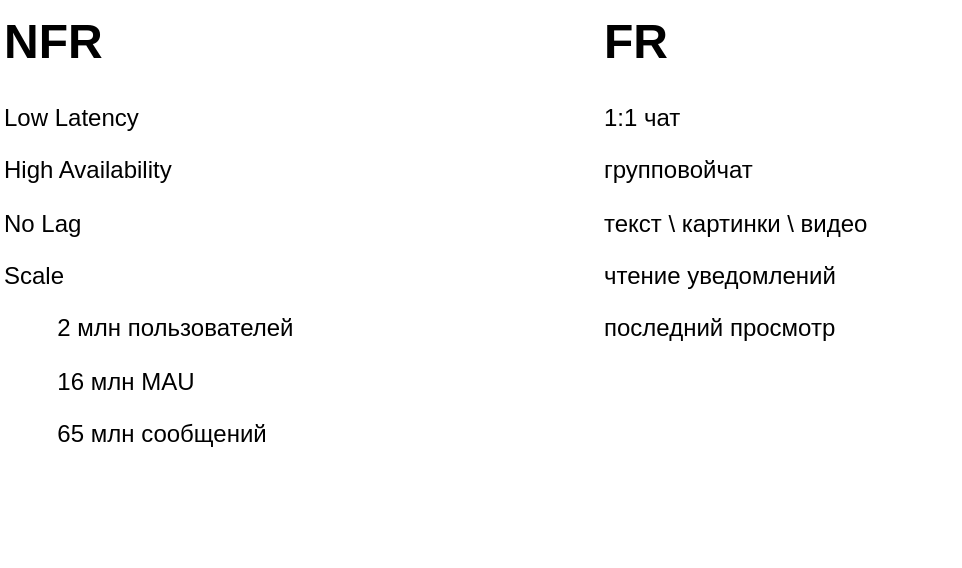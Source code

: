 <mxfile version="28.0.6" pages="3">
  <diagram name="Требования" id="YBXd4IOUc2_DfyveqcFs">
    <mxGraphModel dx="777" dy="482" grid="1" gridSize="10" guides="1" tooltips="1" connect="1" arrows="1" fold="1" page="1" pageScale="1" pageWidth="827" pageHeight="1169" math="0" shadow="0">
      <root>
        <mxCell id="0" />
        <mxCell id="1" parent="0" />
        <mxCell id="nKMEFq8FLVlC6uLXKZMd-1" value="&lt;h1 style=&quot;margin-top: 0px;&quot;&gt;FR&lt;/h1&gt;&lt;p&gt;1:1 чат&lt;/p&gt;&lt;p&gt;групповойчат&lt;/p&gt;&lt;p&gt;текст \ картинки \ видео&lt;/p&gt;&lt;p&gt;чтение уведомлений&lt;/p&gt;&lt;p&gt;последний просмотр&lt;/p&gt;" style="text;html=1;whiteSpace=wrap;overflow=hidden;rounded=0;" vertex="1" parent="1">
          <mxGeometry x="480" y="120" width="180" height="180" as="geometry" />
        </mxCell>
        <mxCell id="nKMEFq8FLVlC6uLXKZMd-2" value="&lt;h1 style=&quot;margin-top: 0px;&quot;&gt;NFR&lt;/h1&gt;&lt;p&gt;Low Latency&lt;/p&gt;&lt;p&gt;High Availability&lt;/p&gt;&lt;p&gt;No Lag&lt;/p&gt;&lt;p&gt;Scale&lt;/p&gt;&lt;p&gt;&lt;span style=&quot;white-space: pre;&quot;&gt;&#x9;&lt;/span&gt;2 млн пользователей&lt;br&gt;&lt;/p&gt;&lt;p&gt;&lt;span style=&quot;white-space: pre;&quot;&gt;&#x9;&lt;/span&gt;16 млн MAU&lt;br&gt;&lt;/p&gt;&lt;p&gt;&lt;span style=&quot;white-space: pre;&quot;&gt;&#x9;&lt;/span&gt;65 млн сообщений&lt;br&gt;&lt;/p&gt;" style="text;html=1;whiteSpace=wrap;overflow=hidden;rounded=0;" vertex="1" parent="1">
          <mxGeometry x="180" y="120" width="180" height="280" as="geometry" />
        </mxCell>
      </root>
    </mxGraphModel>
  </diagram>
  <diagram id="PxCmlFHkpQky8orRqkz_" name="HL">
    <mxGraphModel dx="777" dy="1651" grid="1" gridSize="10" guides="1" tooltips="1" connect="1" arrows="1" fold="1" page="1" pageScale="1" pageWidth="827" pageHeight="1169" math="0" shadow="0">
      <root>
        <mxCell id="0" />
        <mxCell id="1" parent="0" />
        <mxCell id="Kd1nXyAYjb_mbeEn8PsD-4" value="LB" style="shape=module;align=left;spacingLeft=20;align=center;verticalAlign=top;whiteSpace=wrap;html=1;fillColor=#f8cecc;strokeColor=#b85450;" vertex="1" parent="1">
          <mxGeometry x="240" y="200" width="100" height="430" as="geometry" />
        </mxCell>
        <mxCell id="Kd1nXyAYjb_mbeEn8PsD-6" style="edgeStyle=orthogonalEdgeStyle;rounded=0;orthogonalLoop=1;jettySize=auto;html=1;exitX=0.5;exitY=0.5;exitDx=0;exitDy=0;exitPerimeter=0;startArrow=classic;startFill=1;" edge="1" parent="1" source="Kd1nXyAYjb_mbeEn8PsD-1" target="Kd1nXyAYjb_mbeEn8PsD-5">
          <mxGeometry relative="1" as="geometry" />
        </mxCell>
        <mxCell id="Kd1nXyAYjb_mbeEn8PsD-1" value="U1" style="shape=umlActor;verticalLabelPosition=bottom;verticalAlign=top;html=1;" vertex="1" parent="1">
          <mxGeometry x="120" y="180" width="30" height="60" as="geometry" />
        </mxCell>
        <mxCell id="Kd1nXyAYjb_mbeEn8PsD-9" style="edgeStyle=orthogonalEdgeStyle;rounded=0;orthogonalLoop=1;jettySize=auto;html=1;exitX=0.5;exitY=0.5;exitDx=0;exitDy=0;exitPerimeter=0;startArrow=classic;startFill=1;" edge="1" parent="1" source="Kd1nXyAYjb_mbeEn8PsD-2" target="Kd1nXyAYjb_mbeEn8PsD-7">
          <mxGeometry relative="1" as="geometry" />
        </mxCell>
        <mxCell id="Kd1nXyAYjb_mbeEn8PsD-2" value="U2" style="shape=umlActor;verticalLabelPosition=bottom;verticalAlign=top;html=1;" vertex="1" parent="1">
          <mxGeometry x="120" y="360" width="30" height="60" as="geometry" />
        </mxCell>
        <mxCell id="Kd1nXyAYjb_mbeEn8PsD-3" value="U3" style="shape=umlActor;verticalLabelPosition=bottom;verticalAlign=top;html=1;" vertex="1" parent="1">
          <mxGeometry x="120" y="493" width="30" height="60" as="geometry" />
        </mxCell>
        <mxCell id="Kd1nXyAYjb_mbeEn8PsD-11" style="edgeStyle=orthogonalEdgeStyle;rounded=0;orthogonalLoop=1;jettySize=auto;html=1;startArrow=classic;startFill=1;" edge="1" parent="1" source="Kd1nXyAYjb_mbeEn8PsD-5" target="Kd1nXyAYjb_mbeEn8PsD-7">
          <mxGeometry relative="1" as="geometry" />
        </mxCell>
        <mxCell id="Kd1nXyAYjb_mbeEn8PsD-5" value="WebSocket handler 1" style="shape=module;align=left;spacingLeft=20;align=center;verticalAlign=top;whiteSpace=wrap;html=1;fillColor=#dae8fc;strokeColor=#6c8ebf;" vertex="1" parent="1">
          <mxGeometry x="400" y="225" width="100" height="50" as="geometry" />
        </mxCell>
        <mxCell id="Kd1nXyAYjb_mbeEn8PsD-12" style="edgeStyle=orthogonalEdgeStyle;rounded=0;orthogonalLoop=1;jettySize=auto;html=1;startArrow=classic;startFill=1;" edge="1" parent="1" source="Kd1nXyAYjb_mbeEn8PsD-7" target="Kd1nXyAYjb_mbeEn8PsD-8">
          <mxGeometry relative="1" as="geometry" />
        </mxCell>
        <mxCell id="Kd1nXyAYjb_mbeEn8PsD-7" value="WebSocket handler 2" style="shape=module;align=left;spacingLeft=20;align=center;verticalAlign=top;whiteSpace=wrap;html=1;fillColor=#dae8fc;strokeColor=#6c8ebf;" vertex="1" parent="1">
          <mxGeometry x="400" y="365" width="100" height="50" as="geometry" />
        </mxCell>
        <mxCell id="Kd1nXyAYjb_mbeEn8PsD-8" value="WebSocket handler 3" style="shape=module;align=left;spacingLeft=20;align=center;verticalAlign=top;whiteSpace=wrap;html=1;fillColor=#dae8fc;strokeColor=#6c8ebf;" vertex="1" parent="1">
          <mxGeometry x="400" y="498" width="100" height="50" as="geometry" />
        </mxCell>
        <mxCell id="Kd1nXyAYjb_mbeEn8PsD-20" style="edgeStyle=orthogonalEdgeStyle;rounded=0;orthogonalLoop=1;jettySize=auto;html=1;startArrow=classic;startFill=1;" edge="1" parent="1" source="Kd1nXyAYjb_mbeEn8PsD-13" target="Kd1nXyAYjb_mbeEn8PsD-16">
          <mxGeometry relative="1" as="geometry" />
        </mxCell>
        <mxCell id="Kd1nXyAYjb_mbeEn8PsD-13" value="LB" style="shape=module;align=left;spacingLeft=20;align=center;verticalAlign=top;whiteSpace=wrap;html=1;fillColor=#f8cecc;strokeColor=#b85450;" vertex="1" parent="1">
          <mxGeometry x="550" y="200" width="100" height="430" as="geometry" />
        </mxCell>
        <mxCell id="Kd1nXyAYjb_mbeEn8PsD-14" value="U1:U2:m1" style="text;html=1;align=center;verticalAlign=middle;whiteSpace=wrap;rounded=0;" vertex="1" parent="1">
          <mxGeometry x="105" y="260" width="60" height="40" as="geometry" />
        </mxCell>
        <mxCell id="Kd1nXyAYjb_mbeEn8PsD-15" value="&lt;h1 style=&quot;margin-top: 0px;&quot;&gt;WebSocket handler&lt;/h1&gt;&lt;p&gt;Каждая машина имеет 65000 портов, значит может обрабатывать 65000 активных соединений - 5000 на другие нужды&lt;/p&gt;&lt;p&gt;Эти сервисы географически распределены и пользователи подключаются к серверу, который ближе к ним, чтобы имет минимальную задержку&lt;/p&gt;&lt;p&gt;&lt;span style=&quot;text-align: center;&quot;&gt;Пользователь отправлет U1:U2:m1&amp;nbsp;&lt;/span&gt;&lt;span style=&quot;background-color: transparent;&quot;&gt;WebSocket handler получает и параллельно:&lt;/span&gt;&lt;/p&gt;&lt;p&gt;&lt;/p&gt;&lt;ul&gt;&lt;li&gt;&lt;span style=&quot;text-align: center;&quot;&gt;разговаривает с WebSocket Manager - говорит что пользователь U2 находится на&amp;nbsp;&lt;/span&gt;WebSocket handler&amp;nbsp;2&lt;/li&gt;&lt;li&gt;разговаривает с MessageService - сохраняет сообщение&lt;/li&gt;&lt;/ul&gt;&lt;p&gt;&lt;/p&gt;&lt;p style=&quot;&quot;&gt;и затем обращается к&amp;nbsp;&lt;span style=&quot;background-color: transparent; color: light-dark(rgb(0, 0, 0), rgb(255, 255, 255));&quot;&gt;WebSocket handler&amp;nbsp;2 и говорит, что для U2 есть сообщение&lt;/span&gt;&lt;/p&gt;&lt;p style=&quot;&quot;&gt;WebSocket handler&amp;nbsp;2 будучи соединенным с U2 отправляет ему сообщение&lt;span style=&quot;background-color: transparent; color: light-dark(rgb(0, 0, 0), rgb(255, 255, 255));&quot;&gt;&lt;/span&gt;&lt;/p&gt;&lt;p style=&quot;&quot;&gt;Если не соеденен с U2 говорит, что он оффлайн.&lt;/p&gt;&lt;p style=&quot;&quot;&gt;&lt;span style=&quot;background-color: transparent; color: light-dark(rgb(0, 0, 0), rgb(255, 255, 255));&quot;&gt;Может случится 3 вещи:&lt;/span&gt;&lt;/p&gt;&lt;p style=&quot;&quot;&gt;&lt;span style=&quot;background-color: transparent; color: light-dark(rgb(0, 0, 0), rgb(255, 255, 255));&quot;&gt;1) может быть пользователь не использует активно приложение, но сообщение доставлено&lt;/span&gt;&lt;/p&gt;&lt;p style=&quot;&quot;&gt;&lt;span style=&quot;background-color: transparent; color: light-dark(rgb(0, 0, 0), rgb(255, 255, 255));&quot;&gt;2) девайс отправляет сообщение, что сообщение получил и оно прочитано -&amp;nbsp;&lt;/span&gt;&lt;span style=&quot;background-color: transparent; color: light-dark(rgb(0, 0, 0), rgb(255, 255, 255));&quot;&gt;WebSocket handler 1 уходит подтверждение&lt;/span&gt;&lt;/p&gt;&lt;p style=&quot;&quot;&gt;&lt;span style=&quot;background-color: transparent; color: light-dark(rgb(0, 0, 0), rgb(255, 255, 255));&quot;&gt;Каждая машина может отлавливать две вещи:&lt;/span&gt;&lt;/p&gt;&lt;p style=&quot;&quot;&gt;&lt;span style=&quot;background-color: transparent; color: light-dark(rgb(0, 0, 0), rgb(255, 255, 255));&quot;&gt;1) список пользователейподключенных к ней. Если пользователи в одном хэндлере, то WebSocketManager вызываться не будет&lt;/span&gt;&lt;/p&gt;&lt;p style=&quot;&quot;&gt;&lt;span style=&quot;background-color: transparent; color: light-dark(rgb(0, 0, 0), rgb(255, 255, 255));&quot;&gt;2) на короткий интервал времени 10-30 сек данные о соединениях пользователей кэшируются и также не требуется обращения к&amp;nbsp;&lt;/span&gt;&lt;span style=&quot;background-color: transparent; color: light-dark(rgb(0, 0, 0), rgb(255, 255, 255));&quot;&gt;WebSocketManager&lt;/span&gt;&lt;/p&gt;&lt;p style=&quot;&quot;&gt;&lt;span style=&quot;background-color: transparent; color: light-dark(rgb(0, 0, 0), rgb(255, 255, 255));&quot;&gt;&lt;br&gt;&lt;/span&gt;&lt;/p&gt;" style="text;html=1;whiteSpace=wrap;overflow=hidden;rounded=0;" vertex="1" parent="1">
          <mxGeometry x="180" y="640" width="380" height="590" as="geometry" />
        </mxCell>
        <mxCell id="Kd1nXyAYjb_mbeEn8PsD-23" style="edgeStyle=orthogonalEdgeStyle;rounded=0;orthogonalLoop=1;jettySize=auto;html=1;exitX=1;exitY=0.5;exitDx=0;exitDy=0;startArrow=classic;startFill=1;" edge="1" parent="1" source="Kd1nXyAYjb_mbeEn8PsD-16" target="Kd1nXyAYjb_mbeEn8PsD-22">
          <mxGeometry relative="1" as="geometry" />
        </mxCell>
        <mxCell id="Kd1nXyAYjb_mbeEn8PsD-16" value="WebSocket Manager" style="shape=module;align=left;spacingLeft=20;align=center;verticalAlign=top;whiteSpace=wrap;html=1;fillColor=#dae8fc;strokeColor=#6c8ebf;" vertex="1" parent="1">
          <mxGeometry x="700" y="390" width="100" height="50" as="geometry" />
        </mxCell>
        <mxCell id="Kd1nXyAYjb_mbeEn8PsD-17" style="edgeStyle=orthogonalEdgeStyle;rounded=0;orthogonalLoop=1;jettySize=auto;html=1;exitX=1;exitY=0.5;exitDx=0;exitDy=0;entryX=0.099;entryY=0.115;entryDx=0;entryDy=0;entryPerimeter=0;startArrow=classic;startFill=1;" edge="1" parent="1" source="Kd1nXyAYjb_mbeEn8PsD-5" target="Kd1nXyAYjb_mbeEn8PsD-13">
          <mxGeometry relative="1" as="geometry" />
        </mxCell>
        <mxCell id="Kd1nXyAYjb_mbeEn8PsD-18" style="edgeStyle=orthogonalEdgeStyle;rounded=0;orthogonalLoop=1;jettySize=auto;html=1;exitX=1;exitY=0.5;exitDx=0;exitDy=0;entryX=0.099;entryY=0.444;entryDx=0;entryDy=0;entryPerimeter=0;startArrow=classic;startFill=1;" edge="1" parent="1" source="Kd1nXyAYjb_mbeEn8PsD-7" target="Kd1nXyAYjb_mbeEn8PsD-13">
          <mxGeometry relative="1" as="geometry" />
        </mxCell>
        <mxCell id="Kd1nXyAYjb_mbeEn8PsD-19" style="edgeStyle=orthogonalEdgeStyle;rounded=0;orthogonalLoop=1;jettySize=auto;html=1;exitX=1;exitY=0.5;exitDx=0;exitDy=0;entryX=0;entryY=0.75;entryDx=10;entryDy=0;entryPerimeter=0;startArrow=classic;startFill=1;" edge="1" parent="1" source="Kd1nXyAYjb_mbeEn8PsD-8" target="Kd1nXyAYjb_mbeEn8PsD-13">
          <mxGeometry relative="1" as="geometry" />
        </mxCell>
        <mxCell id="Kd1nXyAYjb_mbeEn8PsD-21" value="&lt;h1 style=&quot;margin-top: 0px;&quot;&gt;WebSocket Manager&lt;/h1&gt;&lt;p&gt;Это репозиторий фактов, что конкретное устройство сейчас подключилось&amp;nbsp;&lt;/p&gt;&lt;p&gt;Он сделан на базе Redis&lt;/p&gt;" style="text;html=1;whiteSpace=wrap;overflow=hidden;rounded=0;" vertex="1" parent="1">
          <mxGeometry x="633.5" y="760" width="233" height="200" as="geometry" />
        </mxCell>
        <mxCell id="Kd1nXyAYjb_mbeEn8PsD-22" value="Redis" style="shape=module;align=left;spacingLeft=20;align=center;verticalAlign=top;whiteSpace=wrap;html=1;fillColor=#f8cecc;strokeColor=#b85450;" vertex="1" parent="1">
          <mxGeometry x="880" y="390" width="100" height="50" as="geometry" />
        </mxCell>
        <mxCell id="Kd1nXyAYjb_mbeEn8PsD-26" style="edgeStyle=orthogonalEdgeStyle;rounded=0;orthogonalLoop=1;jettySize=auto;html=1;entryX=1;entryY=0.75;entryDx=0;entryDy=0;startArrow=classic;startFill=1;" edge="1" parent="1" source="Kd1nXyAYjb_mbeEn8PsD-25" target="Kd1nXyAYjb_mbeEn8PsD-13">
          <mxGeometry relative="1" as="geometry" />
        </mxCell>
        <mxCell id="Kd1nXyAYjb_mbeEn8PsD-29" style="edgeStyle=orthogonalEdgeStyle;rounded=0;orthogonalLoop=1;jettySize=auto;html=1;exitX=1;exitY=0.5;exitDx=0;exitDy=0;startArrow=classic;startFill=1;" edge="1" parent="1" source="Kd1nXyAYjb_mbeEn8PsD-25" target="Kd1nXyAYjb_mbeEn8PsD-28">
          <mxGeometry relative="1" as="geometry" />
        </mxCell>
        <mxCell id="Kd1nXyAYjb_mbeEn8PsD-25" value="&lt;span style=&quot;text-align: left;&quot;&gt;Message&lt;/span&gt;&lt;div&gt;&lt;span style=&quot;text-align: left;&quot;&gt;Service&lt;/span&gt;&lt;/div&gt;" style="shape=module;align=left;spacingLeft=20;align=center;verticalAlign=top;whiteSpace=wrap;html=1;fillColor=#dae8fc;strokeColor=#6c8ebf;" vertex="1" parent="1">
          <mxGeometry x="700" y="497" width="100" height="50" as="geometry" />
        </mxCell>
        <mxCell id="Kd1nXyAYjb_mbeEn8PsD-27" value="&lt;h1 style=&quot;margin-top: 0px;&quot;&gt;Message&lt;/h1&gt;&lt;h1 style=&quot;margin-top: 0px;&quot;&gt;&lt;span style=&quot;background-color: transparent;&quot;&gt;Service&lt;/span&gt;&lt;/h1&gt;&lt;p&gt;Репозиторий всехсообщений в системе&lt;/p&gt;&lt;p&gt;getMessage(messageId)&lt;/p&gt;&lt;p&gt;getMessage(другие Id)&lt;/p&gt;&lt;p&gt;различные фильтры&lt;/p&gt;&lt;p&gt;если мы хотим получить непрочитанные сообщения данным пользователем, то обращаемся к этому сервису&lt;/p&gt;&lt;p&gt;Есть два подхода:&lt;/p&gt;&lt;p&gt;как в Facebook - хранить все сообщения&amp;nbsp;&lt;/p&gt;&lt;p&gt;как в Watsapp - хранить только недоставленные сообщения&amp;nbsp;&lt;span style=&quot;background-color: transparent; color: light-dark(rgb(0, 0, 0), rgb(255, 255, 255));&quot;&gt;(в это случае касандра не очень хороший выбор, потому что надо будет из нее удалять сообщения)&lt;/span&gt;&lt;/p&gt;" style="text;html=1;whiteSpace=wrap;overflow=hidden;rounded=0;" vertex="1" parent="1">
          <mxGeometry x="900" y="760" width="380" height="350" as="geometry" />
        </mxCell>
        <mxCell id="Kd1nXyAYjb_mbeEn8PsD-28" value="Cassandra" style="shape=module;align=left;spacingLeft=20;align=center;verticalAlign=top;whiteSpace=wrap;html=1;fillColor=#f8cecc;strokeColor=#b85450;" vertex="1" parent="1">
          <mxGeometry x="880" y="497" width="100" height="50" as="geometry" />
        </mxCell>
        <mxCell id="Kd1nXyAYjb_mbeEn8PsD-40" style="edgeStyle=orthogonalEdgeStyle;rounded=0;orthogonalLoop=1;jettySize=auto;html=1;exitX=0;exitY=0;exitDx=0;exitDy=15;exitPerimeter=0;" edge="1" parent="1" source="Kd1nXyAYjb_mbeEn8PsD-30" target="Kd1nXyAYjb_mbeEn8PsD-33">
          <mxGeometry relative="1" as="geometry" />
        </mxCell>
        <mxCell id="Kd1nXyAYjb_mbeEn8PsD-43" style="edgeStyle=orthogonalEdgeStyle;rounded=0;orthogonalLoop=1;jettySize=auto;html=1;exitX=1;exitY=0.75;exitDx=0;exitDy=0;" edge="1" parent="1" source="Kd1nXyAYjb_mbeEn8PsD-30" target="Kd1nXyAYjb_mbeEn8PsD-42">
          <mxGeometry relative="1" as="geometry" />
        </mxCell>
        <mxCell id="Kd1nXyAYjb_mbeEn8PsD-30" value="Kafka" style="shape=module;align=left;spacingLeft=20;align=center;verticalAlign=top;whiteSpace=wrap;html=1;fillColor=#f8cecc;strokeColor=#b85450;" vertex="1" parent="1">
          <mxGeometry x="1070" y="275" width="100" height="195" as="geometry" />
        </mxCell>
        <mxCell id="Kd1nXyAYjb_mbeEn8PsD-31" value="U1:U3:m2" style="text;html=1;align=center;verticalAlign=middle;whiteSpace=wrap;rounded=0;" vertex="1" parent="1">
          <mxGeometry x="105" y="290" width="60" height="20" as="geometry" />
        </mxCell>
        <mxCell id="Kd1nXyAYjb_mbeEn8PsD-32" value="&lt;h1 style=&quot;margin-top: 0px;&quot;&gt;U1:U3:m2&lt;/h1&gt;&lt;p&gt;Пусть U3 не подключен ни к одной из машин, с ним нет коммуникации.&lt;/p&gt;&lt;p&gt;WebSocket handler 1 получает ответ что U3 не в сети.&lt;/p&gt;&lt;p&gt;Затем U3 подключается и запрашивает MessageService о непрочитанных сообщениях и получает их. Затем соединяется с U1 и теперь могут коммуницировать друг с другом.&lt;/p&gt;&lt;p&gt;Здесь могут быть потенциальные риски:&lt;/p&gt;&lt;p&gt;польователь может отправить тебе сообщение. но ты видишь драмматично&amp;nbsp;жертва обвиняет жертву в интернете - параллельные звонки.&lt;/p&gt;&lt;p&gt;Можно этот рассинхрон убрать последовательностью действий,но не рекомендуется, снизится частота обмена.&lt;/p&gt;&lt;p&gt;Лучше сохранить данные в БД на девайсе. И как появится интернет - отправить их.&lt;/p&gt;" style="text;html=1;whiteSpace=wrap;overflow=hidden;rounded=0;" vertex="1" parent="1">
          <mxGeometry x="180" y="1240" width="380" height="360" as="geometry" />
        </mxCell>
        <mxCell id="Kd1nXyAYjb_mbeEn8PsD-35" style="edgeStyle=orthogonalEdgeStyle;rounded=0;orthogonalLoop=1;jettySize=auto;html=1;entryX=0.75;entryY=0;entryDx=0;entryDy=0;" edge="1" parent="1" source="Kd1nXyAYjb_mbeEn8PsD-33" target="Kd1nXyAYjb_mbeEn8PsD-7">
          <mxGeometry relative="1" as="geometry" />
        </mxCell>
        <mxCell id="Kd1nXyAYjb_mbeEn8PsD-36" style="edgeStyle=orthogonalEdgeStyle;rounded=0;orthogonalLoop=1;jettySize=auto;html=1;exitX=0;exitY=0;exitDx=0;exitDy=15;exitPerimeter=0;entryX=0.75;entryY=1;entryDx=0;entryDy=0;" edge="1" parent="1" source="Kd1nXyAYjb_mbeEn8PsD-33" target="Kd1nXyAYjb_mbeEn8PsD-5">
          <mxGeometry relative="1" as="geometry" />
        </mxCell>
        <mxCell id="Kd1nXyAYjb_mbeEn8PsD-39" style="edgeStyle=orthogonalEdgeStyle;rounded=0;orthogonalLoop=1;jettySize=auto;html=1;startArrow=classic;startFill=1;" edge="1" parent="1" source="Kd1nXyAYjb_mbeEn8PsD-33" target="Kd1nXyAYjb_mbeEn8PsD-16">
          <mxGeometry relative="1" as="geometry" />
        </mxCell>
        <mxCell id="Kd1nXyAYjb_mbeEn8PsD-33" value="Group Message Handler" style="shape=module;align=left;spacingLeft=20;align=center;verticalAlign=top;whiteSpace=wrap;html=1;fillColor=#dae8fc;strokeColor=#6c8ebf;" vertex="1" parent="1">
          <mxGeometry x="700" y="290" width="100" height="60" as="geometry" />
        </mxCell>
        <mxCell id="Kd1nXyAYjb_mbeEn8PsD-38" style="edgeStyle=orthogonalEdgeStyle;rounded=0;orthogonalLoop=1;jettySize=auto;html=1;exitX=0.5;exitY=1;exitDx=0;exitDy=0;startArrow=classic;startFill=1;" edge="1" parent="1" source="Kd1nXyAYjb_mbeEn8PsD-37" target="Kd1nXyAYjb_mbeEn8PsD-33">
          <mxGeometry relative="1" as="geometry" />
        </mxCell>
        <mxCell id="Kd1nXyAYjb_mbeEn8PsD-37" value="Group Service" style="shape=module;align=left;spacingLeft=20;align=center;verticalAlign=top;whiteSpace=wrap;html=1;fillColor=#dae8fc;strokeColor=#6c8ebf;" vertex="1" parent="1">
          <mxGeometry x="700" y="200" width="100" height="50" as="geometry" />
        </mxCell>
        <mxCell id="Kd1nXyAYjb_mbeEn8PsD-41" style="edgeStyle=orthogonalEdgeStyle;rounded=0;orthogonalLoop=1;jettySize=auto;html=1;entryX=0;entryY=0.75;entryDx=10;entryDy=0;entryPerimeter=0;" edge="1" parent="1" source="Kd1nXyAYjb_mbeEn8PsD-25" target="Kd1nXyAYjb_mbeEn8PsD-30">
          <mxGeometry relative="1" as="geometry">
            <Array as="points">
              <mxPoint x="750" y="460" />
              <mxPoint x="1020" y="460" />
              <mxPoint x="1020" y="421" />
            </Array>
          </mxGeometry>
        </mxCell>
        <mxCell id="Kd1nXyAYjb_mbeEn8PsD-42" value="Hadoop" style="shape=module;align=left;spacingLeft=20;align=center;verticalAlign=top;whiteSpace=wrap;html=1;fillColor=#f8cecc;strokeColor=#b85450;" vertex="1" parent="1">
          <mxGeometry x="1160" y="497" width="100" height="50" as="geometry" />
        </mxCell>
        <mxCell id="Kd1nXyAYjb_mbeEn8PsD-44" value="&lt;span style=&quot;text-align: left;&quot;&gt;Asset&lt;/span&gt;&lt;div&gt;&lt;span style=&quot;text-align: left;&quot;&gt;Service&lt;/span&gt;&lt;/div&gt;" style="shape=module;align=left;spacingLeft=20;align=center;verticalAlign=top;whiteSpace=wrap;html=1;fillColor=#dae8fc;strokeColor=#6c8ebf;" vertex="1" parent="1">
          <mxGeometry x="700" y="581" width="100" height="50" as="geometry" />
        </mxCell>
        <mxCell id="Kd1nXyAYjb_mbeEn8PsD-45" value="S3" style="shape=module;align=left;spacingLeft=20;align=center;verticalAlign=top;whiteSpace=wrap;html=1;fillColor=#f8cecc;strokeColor=#b85450;" vertex="1" parent="1">
          <mxGeometry x="880" y="570" width="100" height="50" as="geometry" />
        </mxCell>
        <mxCell id="Kd1nXyAYjb_mbeEn8PsD-46" value="CDN" style="shape=module;align=left;spacingLeft=20;align=center;verticalAlign=top;whiteSpace=wrap;html=1;fillColor=#f8cecc;strokeColor=#b85450;" vertex="1" parent="1">
          <mxGeometry x="880" y="640" width="100" height="50" as="geometry" />
        </mxCell>
        <mxCell id="Kd1nXyAYjb_mbeEn8PsD-47" style="edgeStyle=orthogonalEdgeStyle;rounded=0;orthogonalLoop=1;jettySize=auto;html=1;exitX=0;exitY=0;exitDx=0;exitDy=15;exitPerimeter=0;entryX=0.975;entryY=0.921;entryDx=0;entryDy=0;entryPerimeter=0;endArrow=none;endFill=0;startArrow=classic;startFill=1;" edge="1" parent="1" source="Kd1nXyAYjb_mbeEn8PsD-44" target="Kd1nXyAYjb_mbeEn8PsD-13">
          <mxGeometry relative="1" as="geometry" />
        </mxCell>
        <mxCell id="Kd1nXyAYjb_mbeEn8PsD-48" style="edgeStyle=orthogonalEdgeStyle;rounded=0;orthogonalLoop=1;jettySize=auto;html=1;exitX=1;exitY=0.25;exitDx=0;exitDy=0;entryX=0;entryY=0;entryDx=0;entryDy=15;entryPerimeter=0;startArrow=classic;startFill=1;" edge="1" parent="1" source="Kd1nXyAYjb_mbeEn8PsD-44" target="Kd1nXyAYjb_mbeEn8PsD-45">
          <mxGeometry relative="1" as="geometry" />
        </mxCell>
        <mxCell id="Kd1nXyAYjb_mbeEn8PsD-49" style="edgeStyle=orthogonalEdgeStyle;rounded=0;orthogonalLoop=1;jettySize=auto;html=1;exitX=1;exitY=0.75;exitDx=0;exitDy=0;entryX=0;entryY=0;entryDx=0;entryDy=15;entryPerimeter=0;startArrow=classic;startFill=1;" edge="1" parent="1" source="Kd1nXyAYjb_mbeEn8PsD-44" target="Kd1nXyAYjb_mbeEn8PsD-46">
          <mxGeometry relative="1" as="geometry" />
        </mxCell>
        <mxCell id="Kd1nXyAYjb_mbeEn8PsD-50" value="&lt;h1 style=&quot;margin-top: 0px;&quot;&gt;Group Message Handler&lt;/h1&gt;&lt;p&gt;Пользователь отправляет сообщение на группу&amp;nbsp;&lt;span style=&quot;text-align: center; background-color: transparent; color: light-dark(rgb(0, 0, 0), rgb(255, 255, 255));&quot;&gt;U1:G1:m3&lt;/span&gt;&lt;/p&gt;&lt;p&gt;&lt;span style=&quot;text-align: center; background-color: transparent; color: light-dark(rgb(0, 0, 0), rgb(255, 255, 255));&quot;&gt;Сообщение передается&amp;nbsp;&lt;/span&gt;&lt;span style=&quot;text-align: center; background-color: transparent; color: light-dark(rgb(0, 0, 0), rgb(255, 255, 255));&quot;&gt;Group Message Handler и сохраняется в&amp;nbsp;&lt;/span&gt;&lt;span style=&quot;background-color: transparent; color: light-dark(rgb(0, 0, 0), rgb(255, 255, 255));&quot;&gt;Message&amp;nbsp;&lt;/span&gt;&lt;span style=&quot;background-color: transparent; color: light-dark(rgb(0, 0, 0), rgb(255, 255, 255));&quot;&gt;Service&lt;/span&gt;&lt;/p&gt;&lt;p&gt;&lt;span style=&quot;background-color: transparent; color: light-dark(rgb(0, 0, 0), rgb(255, 255, 255));&quot;&gt;В кафке есть топик группы&lt;/span&gt;&lt;/p&gt;&lt;p&gt;&lt;span style=&quot;text-align: center;&quot;&gt;Запрашивает Group Service, чтобы получить всех пользователей в группе&lt;/span&gt;&lt;span style=&quot;background-color: transparent; color: light-dark(rgb(0, 0, 0), rgb(255, 255, 255));&quot;&gt;&lt;/span&gt;&lt;/p&gt;&lt;p&gt;&lt;span style=&quot;text-align: center;&quot;&gt;Затем идет в&amp;nbsp;&lt;/span&gt;&lt;span style=&quot;text-align: center; background-color: transparent; color: light-dark(rgb(0, 0, 0), rgb(255, 255, 255));&quot;&gt;WebSocket Manager получить машины пользователей группы и затем отправляет сообщения на каждый&amp;nbsp;&lt;/span&gt;&lt;span style=&quot;text-align: center; background-color: transparent; color: light-dark(rgb(0, 0, 0), rgb(255, 255, 255));&quot;&gt;WebSocket handler&lt;/span&gt;&lt;/p&gt;" style="text;html=1;whiteSpace=wrap;overflow=hidden;rounded=0;" vertex="1" parent="1">
          <mxGeometry x="690" y="-120" width="340" height="260" as="geometry" />
        </mxCell>
        <mxCell id="Kd1nXyAYjb_mbeEn8PsD-52" value="U1:G1:m3" style="text;html=1;align=center;verticalAlign=middle;whiteSpace=wrap;rounded=0;" vertex="1" parent="1">
          <mxGeometry x="105" y="310" width="60" height="20" as="geometry" />
        </mxCell>
        <mxCell id="Kd1nXyAYjb_mbeEn8PsD-53" value="&lt;h1 style=&quot;margin-top: 0px;&quot;&gt;AssetService&lt;/h1&gt;&lt;p&gt;Когда пользователь пытается загрузить контент - первым делом происходит сжатие, после получения контент разархивируется.&lt;/p&gt;&lt;p&gt;U3:U2:&amp;lt;image&amp;gt;&lt;/p&gt;&lt;p&gt;хэндлер пересылает на AssetService через LB&lt;/p&gt;&lt;p&gt;Asset&lt;span style=&quot;background-color: transparent; color: light-dark(rgb(0, 0, 0), rgb(255, 255, 255));&quot;&gt;Service сохраняет image в S3 и затем решает, отправить ли картинку в CDN - пользователи часто шлют одну картинку многим, поэтому ее лучше отправить в CDN. Вычисляем хэш и если он уже есть в кэше отправляем ссылку на CDN&lt;/span&gt;&lt;/p&gt;&lt;p&gt;&lt;span style=&quot;background-color: transparent; color: light-dark(rgb(0, 0, 0), rgb(255, 255, 255));&quot;&gt;и затем сообщение стандартным оразом отправляется получателю&lt;/span&gt;&lt;/p&gt;" style="text;html=1;whiteSpace=wrap;overflow=hidden;rounded=0;" vertex="1" parent="1">
          <mxGeometry x="1320" y="760" width="320" height="320" as="geometry" />
        </mxCell>
      </root>
    </mxGraphModel>
  </diagram>
  <diagram id="4Ja_F9jh2Ol2HUkBIFl2" name="UserApp">
    <mxGraphModel dx="938" dy="581" grid="1" gridSize="10" guides="1" tooltips="1" connect="1" arrows="1" fold="1" page="1" pageScale="1" pageWidth="827" pageHeight="1169" math="0" shadow="0">
      <root>
        <mxCell id="0" />
        <mxCell id="1" parent="0" />
        <mxCell id="HTI_eXZl_OFtCIEmgwi2-1" value="UserApp" style="rounded=0;whiteSpace=wrap;html=1;fillColor=#d5e8d4;strokeColor=#82b366;" vertex="1" parent="1">
          <mxGeometry x="90" y="95" width="120" height="60" as="geometry" />
        </mxCell>
        <mxCell id="HTI_eXZl_OFtCIEmgwi2-2" value="LB" style="shape=module;align=left;spacingLeft=20;align=center;verticalAlign=top;whiteSpace=wrap;html=1;fillColor=#f8cecc;strokeColor=#b85450;" vertex="1" parent="1">
          <mxGeometry x="300" y="20" width="100" height="420" as="geometry" />
        </mxCell>
        <mxCell id="HTI_eXZl_OFtCIEmgwi2-3" value="User Service" style="shape=module;align=left;spacingLeft=20;align=center;verticalAlign=top;whiteSpace=wrap;html=1;fillColor=#dae8fc;strokeColor=#6c8ebf;" vertex="1" parent="1">
          <mxGeometry x="490" y="40" width="100" height="50" as="geometry" />
        </mxCell>
        <mxCell id="HTI_eXZl_OFtCIEmgwi2-4" value="Group Service" style="shape=module;align=left;spacingLeft=20;align=center;verticalAlign=top;whiteSpace=wrap;html=1;fillColor=#dae8fc;strokeColor=#6c8ebf;" vertex="1" parent="1">
          <mxGeometry x="490" y="160" width="100" height="50" as="geometry" />
        </mxCell>
        <mxCell id="HTI_eXZl_OFtCIEmgwi2-20" style="edgeStyle=orthogonalEdgeStyle;rounded=0;orthogonalLoop=1;jettySize=auto;html=1;exitX=1;exitY=0.5;exitDx=0;exitDy=0;startArrow=classic;startFill=1;" edge="1" parent="1" source="HTI_eXZl_OFtCIEmgwi2-5" target="HTI_eXZl_OFtCIEmgwi2-19">
          <mxGeometry relative="1" as="geometry" />
        </mxCell>
        <mxCell id="HTI_eXZl_OFtCIEmgwi2-5" value="Analytics Service" style="shape=module;align=left;spacingLeft=20;align=center;verticalAlign=top;whiteSpace=wrap;html=1;fillColor=#dae8fc;strokeColor=#6c8ebf;" vertex="1" parent="1">
          <mxGeometry x="490" y="260" width="100" height="50" as="geometry" />
        </mxCell>
        <mxCell id="HTI_eXZl_OFtCIEmgwi2-23" style="edgeStyle=orthogonalEdgeStyle;rounded=0;orthogonalLoop=1;jettySize=auto;html=1;exitX=1;exitY=0.75;exitDx=0;exitDy=0;startArrow=classic;startFill=1;" edge="1" parent="1" source="HTI_eXZl_OFtCIEmgwi2-6" target="HTI_eXZl_OFtCIEmgwi2-22">
          <mxGeometry relative="1" as="geometry" />
        </mxCell>
        <mxCell id="HTI_eXZl_OFtCIEmgwi2-6" value="Last Seen Service" style="shape=module;align=left;spacingLeft=20;align=center;verticalAlign=top;whiteSpace=wrap;html=1;fillColor=#dae8fc;strokeColor=#6c8ebf;" vertex="1" parent="1">
          <mxGeometry x="490" y="360" width="100" height="50" as="geometry" />
        </mxCell>
        <mxCell id="HTI_eXZl_OFtCIEmgwi2-7" style="edgeStyle=orthogonalEdgeStyle;rounded=0;orthogonalLoop=1;jettySize=auto;html=1;exitX=1;exitY=0.5;exitDx=0;exitDy=0;entryX=0;entryY=0.25;entryDx=10;entryDy=0;entryPerimeter=0;startArrow=classic;startFill=1;" edge="1" parent="1" source="HTI_eXZl_OFtCIEmgwi2-1" target="HTI_eXZl_OFtCIEmgwi2-2">
          <mxGeometry relative="1" as="geometry" />
        </mxCell>
        <mxCell id="HTI_eXZl_OFtCIEmgwi2-8" style="edgeStyle=orthogonalEdgeStyle;rounded=0;orthogonalLoop=1;jettySize=auto;html=1;exitX=0;exitY=0;exitDx=0;exitDy=15;exitPerimeter=0;entryX=0.991;entryY=0.084;entryDx=0;entryDy=0;entryPerimeter=0;startArrow=classic;startFill=1;" edge="1" parent="1" source="HTI_eXZl_OFtCIEmgwi2-3" target="HTI_eXZl_OFtCIEmgwi2-2">
          <mxGeometry relative="1" as="geometry" />
        </mxCell>
        <mxCell id="HTI_eXZl_OFtCIEmgwi2-9" style="edgeStyle=orthogonalEdgeStyle;rounded=0;orthogonalLoop=1;jettySize=auto;html=1;exitX=0;exitY=0;exitDx=0;exitDy=15;exitPerimeter=0;entryX=0.987;entryY=0.332;entryDx=0;entryDy=0;entryPerimeter=0;startArrow=classic;startFill=1;" edge="1" parent="1" source="HTI_eXZl_OFtCIEmgwi2-4" target="HTI_eXZl_OFtCIEmgwi2-2">
          <mxGeometry relative="1" as="geometry" />
        </mxCell>
        <mxCell id="HTI_eXZl_OFtCIEmgwi2-10" value="User DB&lt;div&gt;PostgreSQL&lt;/div&gt;" style="shape=module;align=left;spacingLeft=20;align=center;verticalAlign=top;whiteSpace=wrap;html=1;fillColor=#f8cecc;strokeColor=#b85450;" vertex="1" parent="1">
          <mxGeometry x="670" y="50" width="100" height="50" as="geometry" />
        </mxCell>
        <mxCell id="HTI_eXZl_OFtCIEmgwi2-11" style="edgeStyle=orthogonalEdgeStyle;rounded=0;orthogonalLoop=1;jettySize=auto;html=1;exitX=1;exitY=0.5;exitDx=0;exitDy=0;entryX=0;entryY=0;entryDx=0;entryDy=15;entryPerimeter=0;startArrow=classic;startFill=1;" edge="1" parent="1" source="HTI_eXZl_OFtCIEmgwi2-3" target="HTI_eXZl_OFtCIEmgwi2-10">
          <mxGeometry relative="1" as="geometry" />
        </mxCell>
        <mxCell id="HTI_eXZl_OFtCIEmgwi2-14" style="edgeStyle=orthogonalEdgeStyle;rounded=0;orthogonalLoop=1;jettySize=auto;html=1;exitX=0;exitY=0;exitDx=0;exitDy=15;exitPerimeter=0;entryX=1;entryY=0.75;entryDx=0;entryDy=0;startArrow=classicThin;startFill=1;" edge="1" parent="1" source="HTI_eXZl_OFtCIEmgwi2-12" target="HTI_eXZl_OFtCIEmgwi2-3">
          <mxGeometry relative="1" as="geometry" />
        </mxCell>
        <mxCell id="HTI_eXZl_OFtCIEmgwi2-12" value="Redis" style="shape=module;align=left;spacingLeft=20;align=center;verticalAlign=top;whiteSpace=wrap;html=1;fillColor=#f8cecc;strokeColor=#b85450;" vertex="1" parent="1">
          <mxGeometry x="670" y="110" width="100" height="50" as="geometry" />
        </mxCell>
        <mxCell id="HTI_eXZl_OFtCIEmgwi2-13" style="edgeStyle=orthogonalEdgeStyle;rounded=0;orthogonalLoop=1;jettySize=auto;html=1;entryX=0;entryY=0;entryDx=0;entryDy=35;entryPerimeter=0;startArrow=classic;startFill=1;" edge="1" parent="1" source="HTI_eXZl_OFtCIEmgwi2-4" target="HTI_eXZl_OFtCIEmgwi2-12">
          <mxGeometry relative="1" as="geometry" />
        </mxCell>
        <mxCell id="HTI_eXZl_OFtCIEmgwi2-15" value="Group DB&lt;div&gt;PostgreSQL&lt;/div&gt;" style="shape=module;align=left;spacingLeft=20;align=center;verticalAlign=top;whiteSpace=wrap;html=1;fillColor=#f8cecc;strokeColor=#b85450;" vertex="1" parent="1">
          <mxGeometry x="670" y="190" width="100" height="50" as="geometry" />
        </mxCell>
        <mxCell id="HTI_eXZl_OFtCIEmgwi2-16" style="edgeStyle=orthogonalEdgeStyle;rounded=0;orthogonalLoop=1;jettySize=auto;html=1;exitX=1;exitY=0.75;exitDx=0;exitDy=0;entryX=0;entryY=0;entryDx=0;entryDy=15;entryPerimeter=0;startArrow=classic;startFill=1;" edge="1" parent="1" source="HTI_eXZl_OFtCIEmgwi2-4" target="HTI_eXZl_OFtCIEmgwi2-15">
          <mxGeometry relative="1" as="geometry" />
        </mxCell>
        <mxCell id="HTI_eXZl_OFtCIEmgwi2-17" style="edgeStyle=orthogonalEdgeStyle;rounded=0;orthogonalLoop=1;jettySize=auto;html=1;entryX=1.001;entryY=0.631;entryDx=0;entryDy=0;entryPerimeter=0;startArrow=classic;startFill=1;" edge="1" parent="1" source="HTI_eXZl_OFtCIEmgwi2-5" target="HTI_eXZl_OFtCIEmgwi2-2">
          <mxGeometry relative="1" as="geometry" />
        </mxCell>
        <mxCell id="HTI_eXZl_OFtCIEmgwi2-18" style="edgeStyle=orthogonalEdgeStyle;rounded=0;orthogonalLoop=1;jettySize=auto;html=1;entryX=0.996;entryY=0.868;entryDx=0;entryDy=0;entryPerimeter=0;startArrow=classic;startFill=1;" edge="1" parent="1" source="HTI_eXZl_OFtCIEmgwi2-6" target="HTI_eXZl_OFtCIEmgwi2-2">
          <mxGeometry relative="1" as="geometry" />
        </mxCell>
        <mxCell id="HTI_eXZl_OFtCIEmgwi2-21" style="edgeStyle=orthogonalEdgeStyle;rounded=0;orthogonalLoop=1;jettySize=auto;html=1;exitX=0;exitY=0;exitDx=0;exitDy=35;exitPerimeter=0;entryX=1;entryY=0.25;entryDx=0;entryDy=0;" edge="1" parent="1" source="HTI_eXZl_OFtCIEmgwi2-19" target="HTI_eXZl_OFtCIEmgwi2-6">
          <mxGeometry relative="1" as="geometry" />
        </mxCell>
        <mxCell id="HTI_eXZl_OFtCIEmgwi2-19" value="Kafka" style="shape=module;align=left;spacingLeft=20;align=center;verticalAlign=top;whiteSpace=wrap;html=1;fillColor=#f8cecc;strokeColor=#b85450;" vertex="1" parent="1">
          <mxGeometry x="670" y="270" width="100" height="50" as="geometry" />
        </mxCell>
        <mxCell id="HTI_eXZl_OFtCIEmgwi2-22" value="Cassandra" style="shape=module;align=left;spacingLeft=20;align=center;verticalAlign=top;whiteSpace=wrap;html=1;fillColor=#f8cecc;strokeColor=#b85450;" vertex="1" parent="1">
          <mxGeometry x="670" y="360" width="100" height="50" as="geometry" />
        </mxCell>
        <mxCell id="HTI_eXZl_OFtCIEmgwi2-24" value="&lt;h1 style=&quot;margin-top: 0px;&quot;&gt;Redis&lt;/h1&gt;&lt;p&gt;Срвисы начала обращаются в Redis и если не находят данных, то идут в свои БД&lt;/p&gt;" style="text;html=1;whiteSpace=wrap;overflow=hidden;rounded=0;" vertex="1" parent="1">
          <mxGeometry x="810" y="110" width="180" height="120" as="geometry" />
        </mxCell>
        <mxCell id="HTI_eXZl_OFtCIEmgwi2-25" value="&lt;h1 style=&quot;margin-top: 0px;&quot;&gt;Analytics Service&lt;/h1&gt;&lt;p&gt;Все события которыеслучаются в системе, а также в приложении и прочие сообщения, которые отправляются в аналитический сервис отправляются в Kafka.&amp;nbsp;&lt;/p&gt;&lt;p&gt;Сервис классифицирует пользователейпо интересам, ытается понять о чем говорят пользователи, если сообщения не зашифрованы И результаты отправляет либо в Kafka либо в Hadoop.&lt;/p&gt;&lt;p&gt;&lt;br&gt;&lt;/p&gt;" style="text;html=1;whiteSpace=wrap;overflow=hidden;rounded=0;" vertex="1" parent="1">
          <mxGeometry x="810" y="280" width="270" height="200" as="geometry" />
        </mxCell>
        <mxCell id="HTI_eXZl_OFtCIEmgwi2-26" value="&lt;h1 style=&quot;margin-top: 0px;&quot;&gt;Last Seen Service&lt;/h1&gt;&lt;p&gt;Использует Cassandra и хранит ID пользователя и время последней активности:&lt;/p&gt;&lt;p&gt;&lt;/p&gt;&lt;ul&gt;&lt;li&gt;открыл\закрыл приложение&lt;/li&gt;&lt;li&gt;сделал что-то с контентом&lt;/li&gt;&lt;/ul&gt;&lt;p&gt;&lt;/p&gt;&lt;p&gt;Если только это, то можно хранить и в Redis, но как правило есть еще дополнительная информация, поэтому лучше Casandra.&lt;/p&gt;" style="text;html=1;whiteSpace=wrap;overflow=hidden;rounded=0;" vertex="1" parent="1">
          <mxGeometry x="470" y="450" width="300" height="170" as="geometry" />
        </mxCell>
      </root>
    </mxGraphModel>
  </diagram>
</mxfile>
